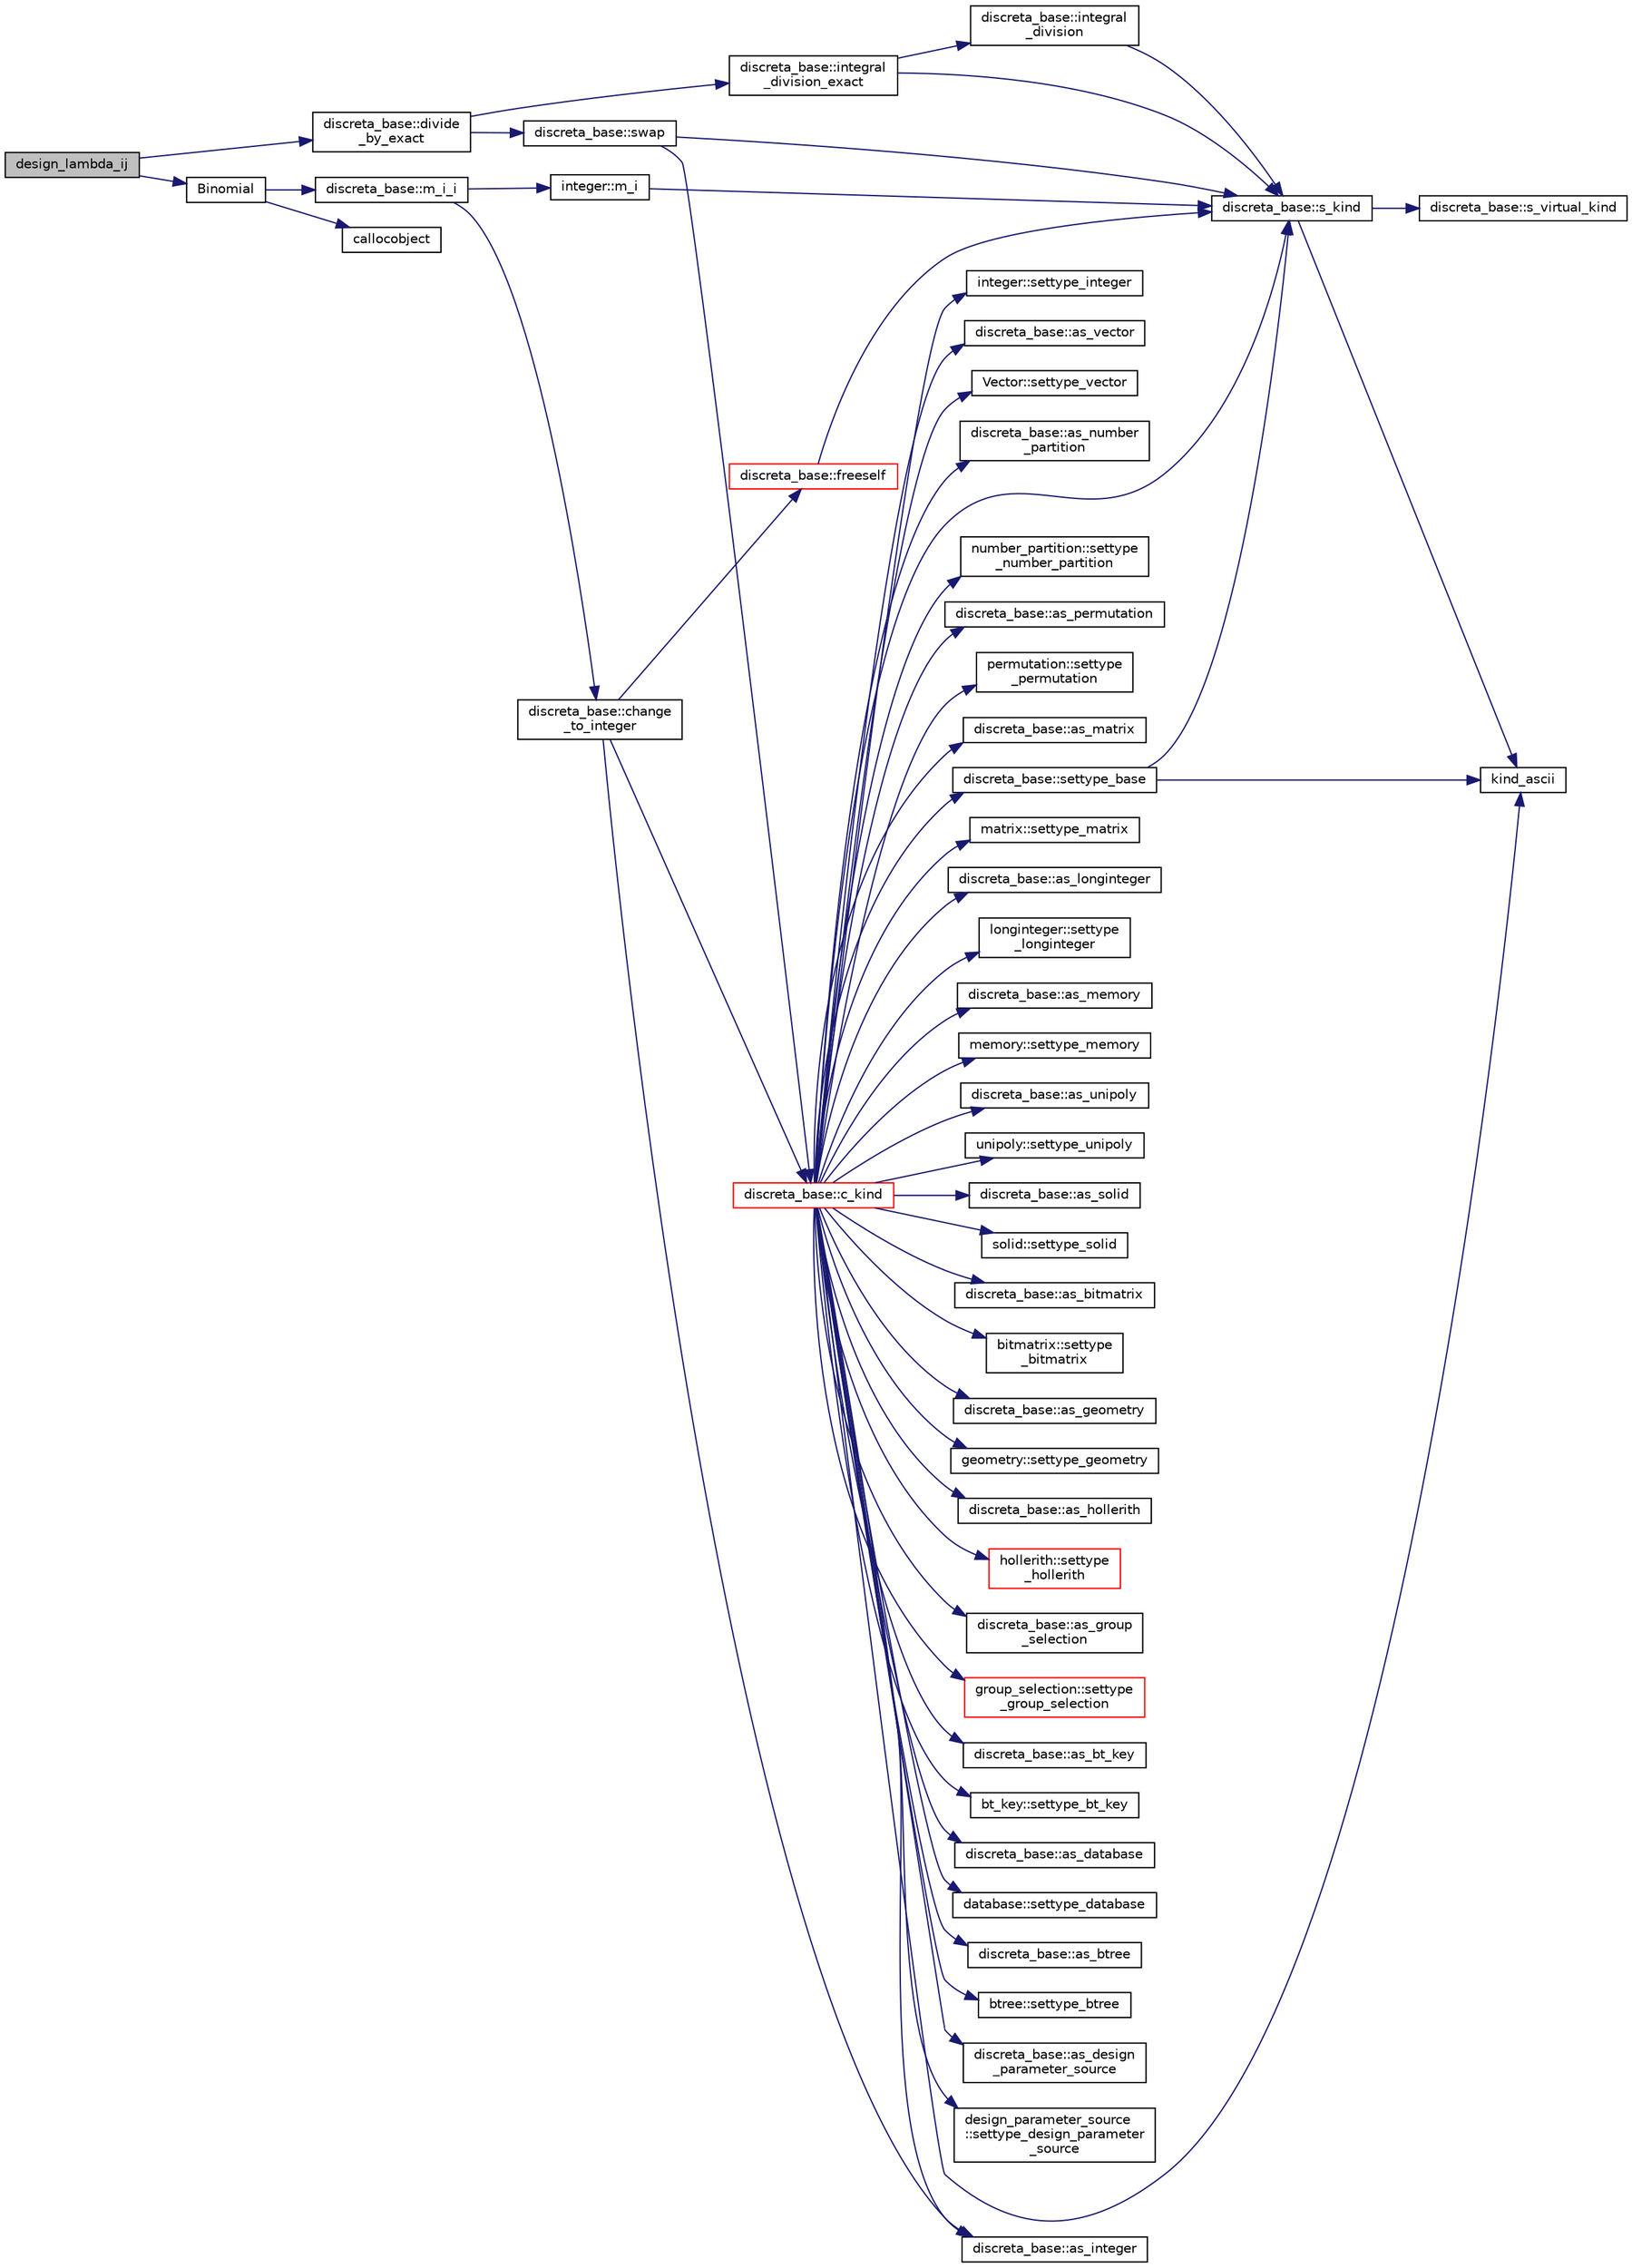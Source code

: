 digraph "design_lambda_ij"
{
  edge [fontname="Helvetica",fontsize="10",labelfontname="Helvetica",labelfontsize="10"];
  node [fontname="Helvetica",fontsize="10",shape=record];
  rankdir="LR";
  Node2189 [label="design_lambda_ij",height=0.2,width=0.4,color="black", fillcolor="grey75", style="filled", fontcolor="black"];
  Node2189 -> Node2190 [color="midnightblue",fontsize="10",style="solid",fontname="Helvetica"];
  Node2190 [label="Binomial",height=0.2,width=0.4,color="black", fillcolor="white", style="filled",URL="$d9/d60/discreta_8h.html#a832bb13a7500f74e6ce6fd77a4133dcf"];
  Node2190 -> Node2191 [color="midnightblue",fontsize="10",style="solid",fontname="Helvetica"];
  Node2191 [label="discreta_base::m_i_i",height=0.2,width=0.4,color="black", fillcolor="white", style="filled",URL="$d7/d71/classdiscreta__base.html#aa231464a9d4bc233f66608021c9ad997"];
  Node2191 -> Node2192 [color="midnightblue",fontsize="10",style="solid",fontname="Helvetica"];
  Node2192 [label="discreta_base::change\l_to_integer",height=0.2,width=0.4,color="black", fillcolor="white", style="filled",URL="$d7/d71/classdiscreta__base.html#a58a5a5bd8f8e6f2dd7b4483b66dc7bb9"];
  Node2192 -> Node2193 [color="midnightblue",fontsize="10",style="solid",fontname="Helvetica"];
  Node2193 [label="discreta_base::freeself",height=0.2,width=0.4,color="red", fillcolor="white", style="filled",URL="$d7/d71/classdiscreta__base.html#a9a3c9501a562293b5667c11b9174d6e5"];
  Node2193 -> Node2196 [color="midnightblue",fontsize="10",style="solid",fontname="Helvetica"];
  Node2196 [label="discreta_base::s_kind",height=0.2,width=0.4,color="black", fillcolor="white", style="filled",URL="$d7/d71/classdiscreta__base.html#a8a830025c74adbbc3362418a7c2ba157"];
  Node2196 -> Node2197 [color="midnightblue",fontsize="10",style="solid",fontname="Helvetica"];
  Node2197 [label="discreta_base::s_virtual_kind",height=0.2,width=0.4,color="black", fillcolor="white", style="filled",URL="$d7/d71/classdiscreta__base.html#a52778a6d6943a468be083d0785d418fb"];
  Node2196 -> Node2198 [color="midnightblue",fontsize="10",style="solid",fontname="Helvetica"];
  Node2198 [label="kind_ascii",height=0.2,width=0.4,color="black", fillcolor="white", style="filled",URL="$d9/d60/discreta_8h.html#ad0ce825a9f29bc6cec27e1b64cfe27bf"];
  Node2192 -> Node2241 [color="midnightblue",fontsize="10",style="solid",fontname="Helvetica"];
  Node2241 [label="discreta_base::c_kind",height=0.2,width=0.4,color="red", fillcolor="white", style="filled",URL="$d7/d71/classdiscreta__base.html#adc2ff61589c2d083688e7a43f333cb62"];
  Node2241 -> Node2242 [color="midnightblue",fontsize="10",style="solid",fontname="Helvetica"];
  Node2242 [label="discreta_base::settype_base",height=0.2,width=0.4,color="black", fillcolor="white", style="filled",URL="$d7/d71/classdiscreta__base.html#a4f42899a89447d1c3993ea07c38f8ad4"];
  Node2242 -> Node2196 [color="midnightblue",fontsize="10",style="solid",fontname="Helvetica"];
  Node2242 -> Node2198 [color="midnightblue",fontsize="10",style="solid",fontname="Helvetica"];
  Node2241 -> Node2202 [color="midnightblue",fontsize="10",style="solid",fontname="Helvetica"];
  Node2202 [label="discreta_base::as_integer",height=0.2,width=0.4,color="black", fillcolor="white", style="filled",URL="$d7/d71/classdiscreta__base.html#a00d7691eaf874fd283d942692fe8dd26"];
  Node2241 -> Node2243 [color="midnightblue",fontsize="10",style="solid",fontname="Helvetica"];
  Node2243 [label="integer::settype_integer",height=0.2,width=0.4,color="black", fillcolor="white", style="filled",URL="$d0/de5/classinteger.html#a6265c65ef311229acd513d748faba796"];
  Node2241 -> Node2204 [color="midnightblue",fontsize="10",style="solid",fontname="Helvetica"];
  Node2204 [label="discreta_base::as_vector",height=0.2,width=0.4,color="black", fillcolor="white", style="filled",URL="$d7/d71/classdiscreta__base.html#a7bdd6cae39c380b128ee9e17e42cf020"];
  Node2241 -> Node2244 [color="midnightblue",fontsize="10",style="solid",fontname="Helvetica"];
  Node2244 [label="Vector::settype_vector",height=0.2,width=0.4,color="black", fillcolor="white", style="filled",URL="$d5/db2/class_vector.html#a34e0d00b18c051f23904a8429fa6c8b4"];
  Node2241 -> Node2207 [color="midnightblue",fontsize="10",style="solid",fontname="Helvetica"];
  Node2207 [label="discreta_base::as_number\l_partition",height=0.2,width=0.4,color="black", fillcolor="white", style="filled",URL="$d7/d71/classdiscreta__base.html#a307aa09de0e925d46697707968ffab00"];
  Node2241 -> Node2245 [color="midnightblue",fontsize="10",style="solid",fontname="Helvetica"];
  Node2245 [label="number_partition::settype\l_number_partition",height=0.2,width=0.4,color="black", fillcolor="white", style="filled",URL="$df/d50/classnumber__partition.html#a3aaec1b557758f643ffc8555bbc358be"];
  Node2241 -> Node2209 [color="midnightblue",fontsize="10",style="solid",fontname="Helvetica"];
  Node2209 [label="discreta_base::as_permutation",height=0.2,width=0.4,color="black", fillcolor="white", style="filled",URL="$d7/d71/classdiscreta__base.html#aa4e72f36a82984239b12ae831e131098"];
  Node2241 -> Node2246 [color="midnightblue",fontsize="10",style="solid",fontname="Helvetica"];
  Node2246 [label="permutation::settype\l_permutation",height=0.2,width=0.4,color="black", fillcolor="white", style="filled",URL="$d0/d08/classpermutation.html#af1eea29f86195cede9562e444664c28c"];
  Node2241 -> Node2211 [color="midnightblue",fontsize="10",style="solid",fontname="Helvetica"];
  Node2211 [label="discreta_base::as_matrix",height=0.2,width=0.4,color="black", fillcolor="white", style="filled",URL="$d7/d71/classdiscreta__base.html#ae4d7f56d917a4707b838fbffde6467ff"];
  Node2241 -> Node2247 [color="midnightblue",fontsize="10",style="solid",fontname="Helvetica"];
  Node2247 [label="matrix::settype_matrix",height=0.2,width=0.4,color="black", fillcolor="white", style="filled",URL="$d1/d8d/classmatrix.html#a1780283a64a789e4084d792683d276bb"];
  Node2241 -> Node2214 [color="midnightblue",fontsize="10",style="solid",fontname="Helvetica"];
  Node2214 [label="discreta_base::as_longinteger",height=0.2,width=0.4,color="black", fillcolor="white", style="filled",URL="$d7/d71/classdiscreta__base.html#a20a094639eb711b10c8694c51937f7cd"];
  Node2241 -> Node2248 [color="midnightblue",fontsize="10",style="solid",fontname="Helvetica"];
  Node2248 [label="longinteger::settype\l_longinteger",height=0.2,width=0.4,color="black", fillcolor="white", style="filled",URL="$d3/d71/classlonginteger.html#ae5f811ece8df31b9ff114368a18e1dc5"];
  Node2241 -> Node2217 [color="midnightblue",fontsize="10",style="solid",fontname="Helvetica"];
  Node2217 [label="discreta_base::as_memory",height=0.2,width=0.4,color="black", fillcolor="white", style="filled",URL="$d7/d71/classdiscreta__base.html#ad94b2d7dce0cd4fa22db57f6e79c4bd2"];
  Node2241 -> Node2249 [color="midnightblue",fontsize="10",style="solid",fontname="Helvetica"];
  Node2249 [label="memory::settype_memory",height=0.2,width=0.4,color="black", fillcolor="white", style="filled",URL="$d8/d99/classmemory.html#a33aae277f9b8fe36b02e9d5da895451b"];
  Node2241 -> Node2219 [color="midnightblue",fontsize="10",style="solid",fontname="Helvetica"];
  Node2219 [label="discreta_base::as_unipoly",height=0.2,width=0.4,color="black", fillcolor="white", style="filled",URL="$d7/d71/classdiscreta__base.html#ad50d8027f039fe5c2478cddb243adc9d"];
  Node2241 -> Node2250 [color="midnightblue",fontsize="10",style="solid",fontname="Helvetica"];
  Node2250 [label="unipoly::settype_unipoly",height=0.2,width=0.4,color="black", fillcolor="white", style="filled",URL="$d1/d89/classunipoly.html#a8db854fcc85c5e1150b1f1b1c005c95b"];
  Node2241 -> Node2221 [color="midnightblue",fontsize="10",style="solid",fontname="Helvetica"];
  Node2221 [label="discreta_base::as_solid",height=0.2,width=0.4,color="black", fillcolor="white", style="filled",URL="$d7/d71/classdiscreta__base.html#a1fc5f2b85ec97ab0a69dd64903c970a5"];
  Node2241 -> Node2251 [color="midnightblue",fontsize="10",style="solid",fontname="Helvetica"];
  Node2251 [label="solid::settype_solid",height=0.2,width=0.4,color="black", fillcolor="white", style="filled",URL="$d8/def/classsolid.html#a775bd4821f75a8aee4ea3d4335ff90e0"];
  Node2241 -> Node2223 [color="midnightblue",fontsize="10",style="solid",fontname="Helvetica"];
  Node2223 [label="discreta_base::as_bitmatrix",height=0.2,width=0.4,color="black", fillcolor="white", style="filled",URL="$d7/d71/classdiscreta__base.html#a071ad54ea8ef6c9d1d15f532e5a76df6"];
  Node2241 -> Node2252 [color="midnightblue",fontsize="10",style="solid",fontname="Helvetica"];
  Node2252 [label="bitmatrix::settype\l_bitmatrix",height=0.2,width=0.4,color="black", fillcolor="white", style="filled",URL="$de/dc8/classbitmatrix.html#acb571d947f9526665ebbdc0ce3e2a973"];
  Node2241 -> Node2225 [color="midnightblue",fontsize="10",style="solid",fontname="Helvetica"];
  Node2225 [label="discreta_base::as_geometry",height=0.2,width=0.4,color="black", fillcolor="white", style="filled",URL="$d7/d71/classdiscreta__base.html#a38fc7b4cdd830703e9d87354b79bc5c8"];
  Node2241 -> Node2253 [color="midnightblue",fontsize="10",style="solid",fontname="Helvetica"];
  Node2253 [label="geometry::settype_geometry",height=0.2,width=0.4,color="black", fillcolor="white", style="filled",URL="$da/d44/classgeometry.html#ab4a336baba6a3f56f5ffa053a5be5ba7"];
  Node2241 -> Node2227 [color="midnightblue",fontsize="10",style="solid",fontname="Helvetica"];
  Node2227 [label="discreta_base::as_hollerith",height=0.2,width=0.4,color="black", fillcolor="white", style="filled",URL="$d7/d71/classdiscreta__base.html#a3e66f82711f314710107e2f29e589690"];
  Node2241 -> Node2254 [color="midnightblue",fontsize="10",style="solid",fontname="Helvetica"];
  Node2254 [label="hollerith::settype\l_hollerith",height=0.2,width=0.4,color="red", fillcolor="white", style="filled",URL="$d8/d99/classhollerith.html#a23bbd4acfc88a0e90f1245f243f51f76"];
  Node2241 -> Node2229 [color="midnightblue",fontsize="10",style="solid",fontname="Helvetica"];
  Node2229 [label="discreta_base::as_group\l_selection",height=0.2,width=0.4,color="black", fillcolor="white", style="filled",URL="$d7/d71/classdiscreta__base.html#aae1bac4883c567718bef9fb610abbdc8"];
  Node2241 -> Node2256 [color="midnightblue",fontsize="10",style="solid",fontname="Helvetica"];
  Node2256 [label="group_selection::settype\l_group_selection",height=0.2,width=0.4,color="red", fillcolor="white", style="filled",URL="$d6/db0/classgroup__selection.html#a015ed73b7b8d784bedd4d11ac1fc0ec1"];
  Node2241 -> Node2231 [color="midnightblue",fontsize="10",style="solid",fontname="Helvetica"];
  Node2231 [label="discreta_base::as_bt_key",height=0.2,width=0.4,color="black", fillcolor="white", style="filled",URL="$d7/d71/classdiscreta__base.html#a2734c6e08dca17cf6588bd5064ec1b9f"];
  Node2241 -> Node2259 [color="midnightblue",fontsize="10",style="solid",fontname="Helvetica"];
  Node2259 [label="bt_key::settype_bt_key",height=0.2,width=0.4,color="black", fillcolor="white", style="filled",URL="$d1/de5/classbt__key.html#a352bb10beb7c789d8d29373035824800"];
  Node2241 -> Node2233 [color="midnightblue",fontsize="10",style="solid",fontname="Helvetica"];
  Node2233 [label="discreta_base::as_database",height=0.2,width=0.4,color="black", fillcolor="white", style="filled",URL="$d7/d71/classdiscreta__base.html#ab055d39d58210a2b03ba3d33703b09a9"];
  Node2241 -> Node2260 [color="midnightblue",fontsize="10",style="solid",fontname="Helvetica"];
  Node2260 [label="database::settype_database",height=0.2,width=0.4,color="black", fillcolor="white", style="filled",URL="$db/d72/classdatabase.html#a014639aa001462e480eb1f3984839b72"];
  Node2241 -> Node2235 [color="midnightblue",fontsize="10",style="solid",fontname="Helvetica"];
  Node2235 [label="discreta_base::as_btree",height=0.2,width=0.4,color="black", fillcolor="white", style="filled",URL="$d7/d71/classdiscreta__base.html#a78e76674cef2ec113c17989c11288778"];
  Node2241 -> Node2261 [color="midnightblue",fontsize="10",style="solid",fontname="Helvetica"];
  Node2261 [label="btree::settype_btree",height=0.2,width=0.4,color="black", fillcolor="white", style="filled",URL="$dd/db0/classbtree.html#a5a1b9773c848908a6050cc733d2d9780"];
  Node2241 -> Node2237 [color="midnightblue",fontsize="10",style="solid",fontname="Helvetica"];
  Node2237 [label="discreta_base::as_design\l_parameter_source",height=0.2,width=0.4,color="black", fillcolor="white", style="filled",URL="$d7/d71/classdiscreta__base.html#a59cbf837c6582ded5bc586265d13d81a"];
  Node2241 -> Node2262 [color="midnightblue",fontsize="10",style="solid",fontname="Helvetica"];
  Node2262 [label="design_parameter_source\l::settype_design_parameter\l_source",height=0.2,width=0.4,color="black", fillcolor="white", style="filled",URL="$df/d4b/classdesign__parameter__source.html#a3af3b851df87bd1661fb9c9ce18822c8"];
  Node2241 -> Node2198 [color="midnightblue",fontsize="10",style="solid",fontname="Helvetica"];
  Node2241 -> Node2196 [color="midnightblue",fontsize="10",style="solid",fontname="Helvetica"];
  Node2192 -> Node2202 [color="midnightblue",fontsize="10",style="solid",fontname="Helvetica"];
  Node2191 -> Node2264 [color="midnightblue",fontsize="10",style="solid",fontname="Helvetica"];
  Node2264 [label="integer::m_i",height=0.2,width=0.4,color="black", fillcolor="white", style="filled",URL="$d0/de5/classinteger.html#a869091f0a0f35f5354c8c4a70250e8a9"];
  Node2264 -> Node2196 [color="midnightblue",fontsize="10",style="solid",fontname="Helvetica"];
  Node2190 -> Node2265 [color="midnightblue",fontsize="10",style="solid",fontname="Helvetica"];
  Node2265 [label="callocobject",height=0.2,width=0.4,color="black", fillcolor="white", style="filled",URL="$d3/d72/global_8_c.html#a8bbcb8338d159223714097d10e94364d"];
  Node2189 -> Node2266 [color="midnightblue",fontsize="10",style="solid",fontname="Helvetica"];
  Node2266 [label="discreta_base::divide\l_by_exact",height=0.2,width=0.4,color="black", fillcolor="white", style="filled",URL="$d7/d71/classdiscreta__base.html#a14ea31dd075b20644457db08319389ef"];
  Node2266 -> Node2267 [color="midnightblue",fontsize="10",style="solid",fontname="Helvetica"];
  Node2267 [label="discreta_base::integral\l_division_exact",height=0.2,width=0.4,color="black", fillcolor="white", style="filled",URL="$d7/d71/classdiscreta__base.html#a77aa5f7ddec1f6baa8fb39fa16f479af"];
  Node2267 -> Node2196 [color="midnightblue",fontsize="10",style="solid",fontname="Helvetica"];
  Node2267 -> Node2268 [color="midnightblue",fontsize="10",style="solid",fontname="Helvetica"];
  Node2268 [label="discreta_base::integral\l_division",height=0.2,width=0.4,color="black", fillcolor="white", style="filled",URL="$d7/d71/classdiscreta__base.html#a92b3001ac35af9185b316c0d8f89070e"];
  Node2268 -> Node2196 [color="midnightblue",fontsize="10",style="solid",fontname="Helvetica"];
  Node2266 -> Node2269 [color="midnightblue",fontsize="10",style="solid",fontname="Helvetica"];
  Node2269 [label="discreta_base::swap",height=0.2,width=0.4,color="black", fillcolor="white", style="filled",URL="$d7/d71/classdiscreta__base.html#a2e8acbb9d3476675dac5b6a583b0293e"];
  Node2269 -> Node2196 [color="midnightblue",fontsize="10",style="solid",fontname="Helvetica"];
  Node2269 -> Node2241 [color="midnightblue",fontsize="10",style="solid",fontname="Helvetica"];
}
